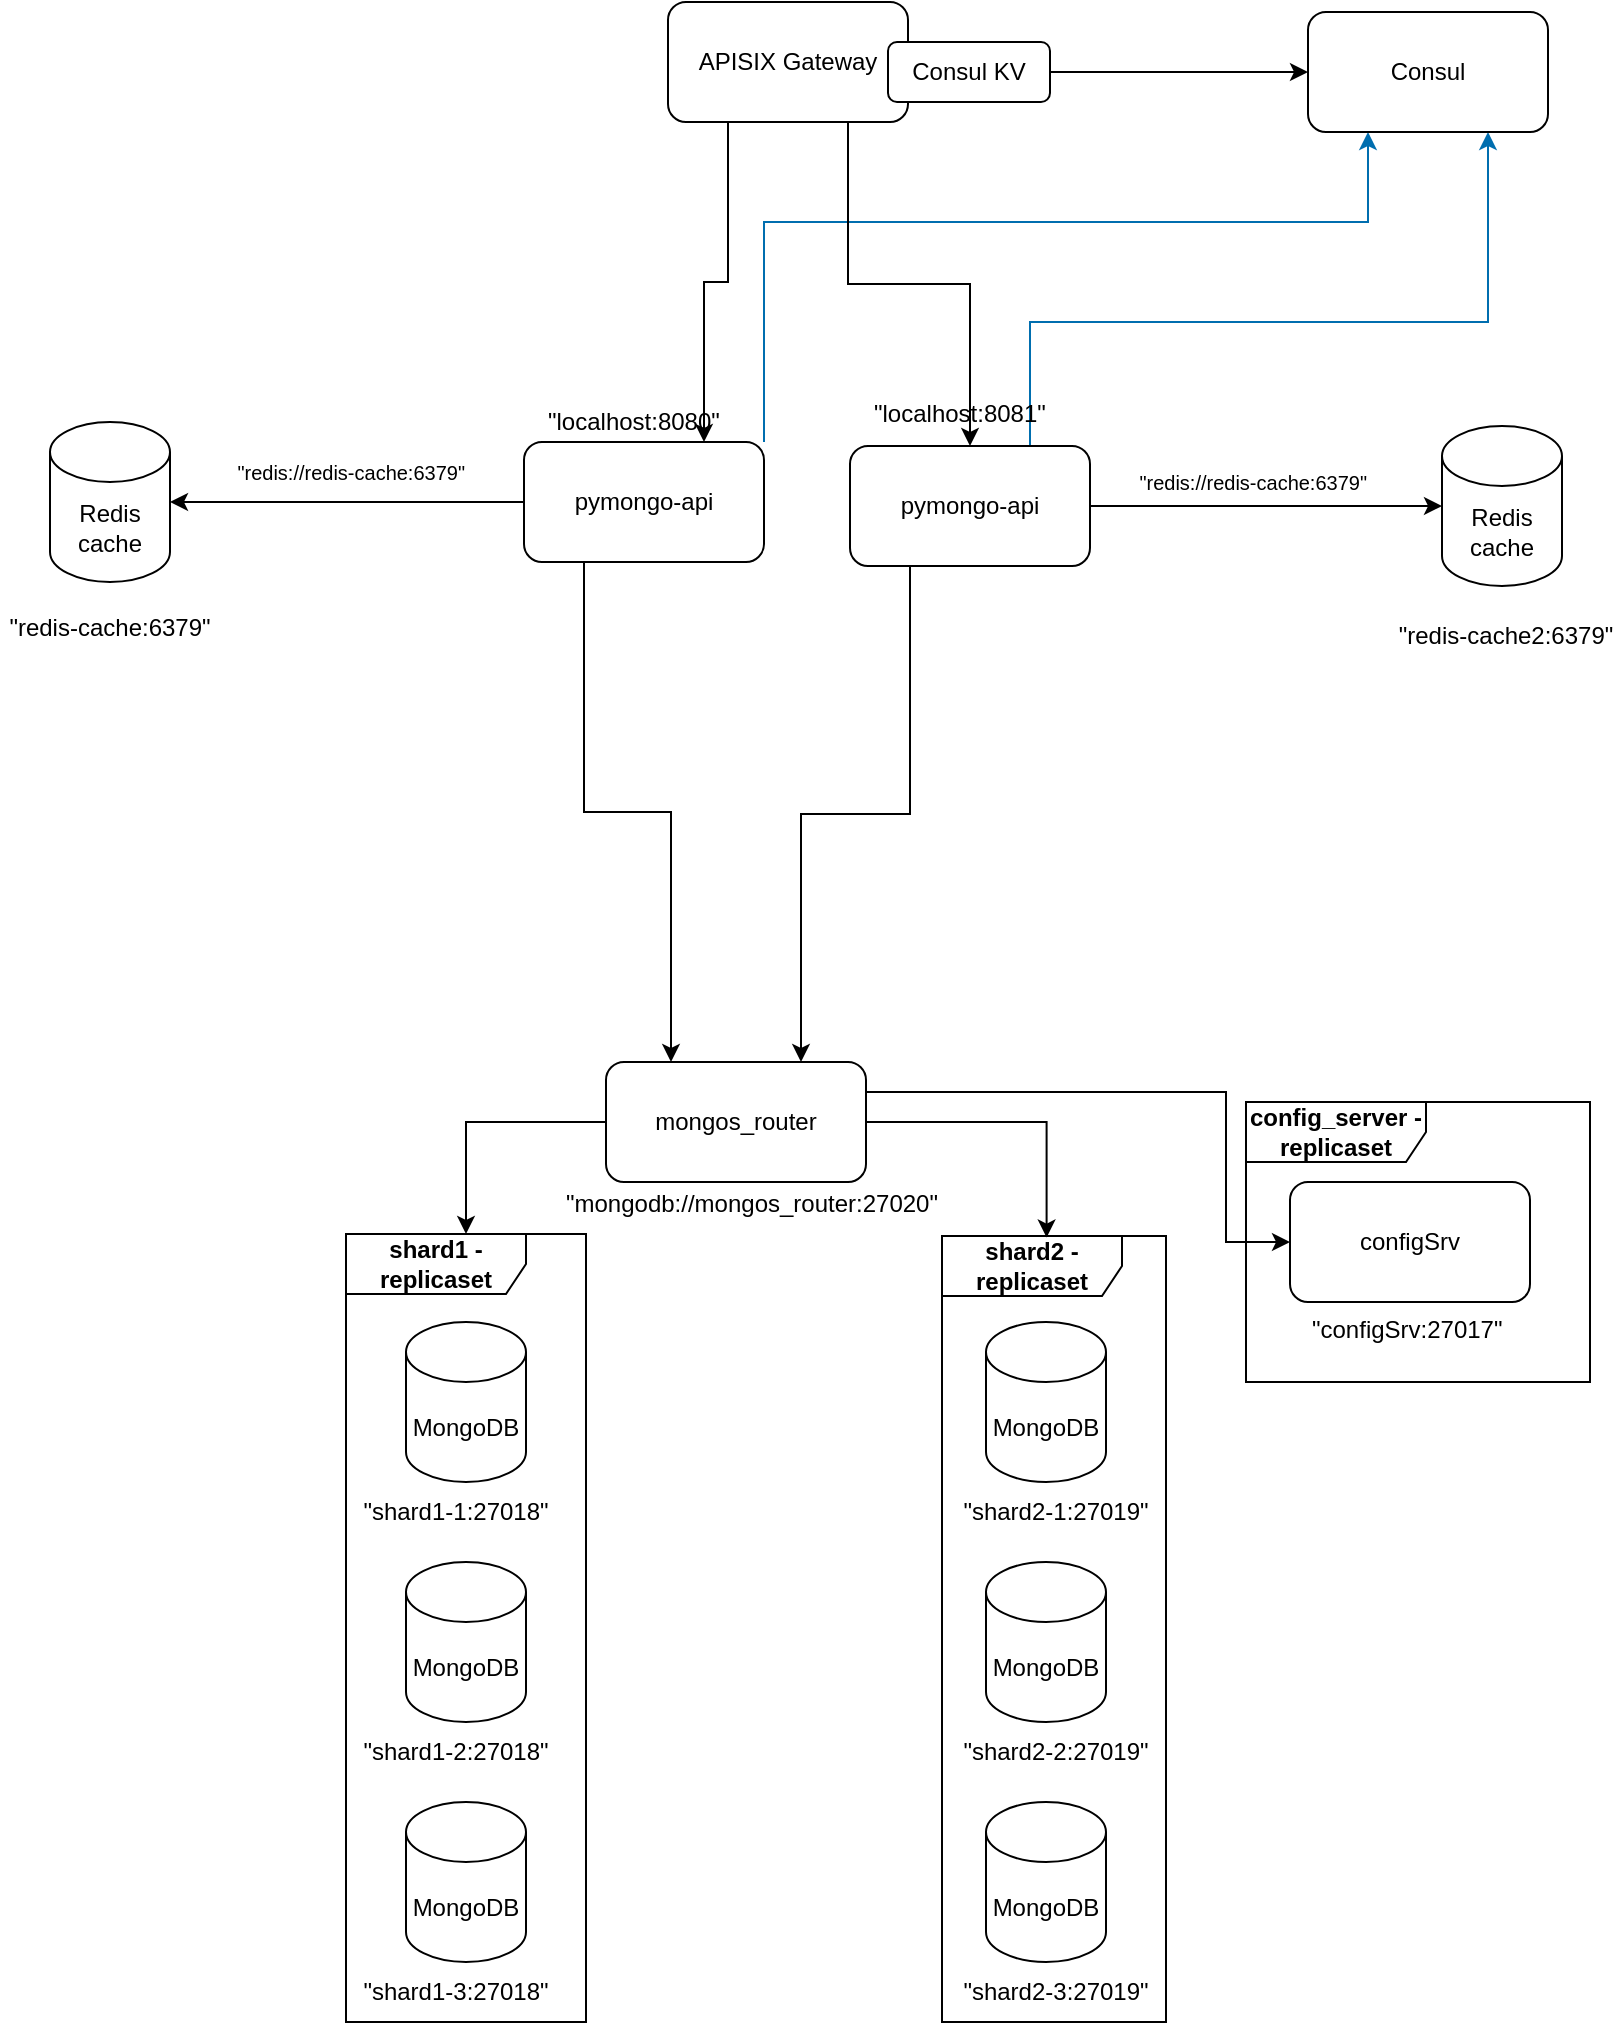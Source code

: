 <mxfile version="28.1.1">
  <diagram name="Page-1" id="-H_mtQnk-PTXWXPvYvuk">
    <mxGraphModel dx="1425" dy="763" grid="1" gridSize="10" guides="1" tooltips="1" connect="1" arrows="1" fold="1" page="1" pageScale="1" pageWidth="1169" pageHeight="827" math="0" shadow="0">
      <root>
        <mxCell id="0" />
        <mxCell id="1" parent="0" />
        <mxCell id="zA23MoTUsTF4_91t8viU-2" value="MongoDB" style="shape=cylinder3;whiteSpace=wrap;html=1;boundedLbl=1;backgroundOutline=1;size=15;" parent="1" vertex="1">
          <mxGeometry x="670" y="810" width="60" height="80" as="geometry" />
        </mxCell>
        <mxCell id="cACMoi28l2Wmj7l94FMR-4" style="edgeStyle=orthogonalEdgeStyle;rounded=0;orthogonalLoop=1;jettySize=auto;html=1;exitX=0;exitY=0.5;exitDx=0;exitDy=0;" parent="1" source="zA23MoTUsTF4_91t8viU-3" target="cACMoi28l2Wmj7l94FMR-2" edge="1">
          <mxGeometry relative="1" as="geometry" />
        </mxCell>
        <mxCell id="LtqUGhJKlzboH5kCWFPF-8" style="edgeStyle=orthogonalEdgeStyle;rounded=0;orthogonalLoop=1;jettySize=auto;html=1;exitX=0.25;exitY=1;exitDx=0;exitDy=0;entryX=0.25;entryY=0;entryDx=0;entryDy=0;" edge="1" parent="1" source="zA23MoTUsTF4_91t8viU-3" target="CQDam7mDFGuMna5P9MvD-4">
          <mxGeometry relative="1" as="geometry" />
        </mxCell>
        <mxCell id="LtqUGhJKlzboH5kCWFPF-17" style="edgeStyle=orthogonalEdgeStyle;rounded=0;orthogonalLoop=1;jettySize=auto;html=1;exitX=1;exitY=0;exitDx=0;exitDy=0;entryX=0.25;entryY=1;entryDx=0;entryDy=0;jumpStyle=arc;fillColor=#1ba1e2;strokeColor=#006EAF;" edge="1" parent="1" source="zA23MoTUsTF4_91t8viU-3" target="LtqUGhJKlzboH5kCWFPF-12">
          <mxGeometry relative="1" as="geometry">
            <Array as="points">
              <mxPoint x="559" y="260" />
              <mxPoint x="861" y="260" />
            </Array>
          </mxGeometry>
        </mxCell>
        <mxCell id="zA23MoTUsTF4_91t8viU-3" value="pymongo-api" style="rounded=1;whiteSpace=wrap;html=1;" parent="1" vertex="1">
          <mxGeometry x="439" y="370" width="120" height="60" as="geometry" />
        </mxCell>
        <mxCell id="CQDam7mDFGuMna5P9MvD-1" value="MongoDB" style="shape=cylinder3;whiteSpace=wrap;html=1;boundedLbl=1;backgroundOutline=1;size=15;" parent="1" vertex="1">
          <mxGeometry x="380" y="810" width="60" height="80" as="geometry" />
        </mxCell>
        <mxCell id="CQDam7mDFGuMna5P9MvD-2" value="&quot;shard1-1:27018&quot;" style="text;html=1;align=center;verticalAlign=middle;whiteSpace=wrap;rounded=0;" parent="1" vertex="1">
          <mxGeometry x="340" y="890" width="130" height="30" as="geometry" />
        </mxCell>
        <mxCell id="CQDam7mDFGuMna5P9MvD-3" value="&quot;shard2-1:27019&quot;" style="text;html=1;align=center;verticalAlign=middle;whiteSpace=wrap;rounded=0;" parent="1" vertex="1">
          <mxGeometry x="640" y="890" width="130" height="30" as="geometry" />
        </mxCell>
        <mxCell id="rrCqz3fQyI4HbJ4ky-nH-3" style="edgeStyle=orthogonalEdgeStyle;rounded=0;orthogonalLoop=1;jettySize=auto;html=1;exitX=1;exitY=0.25;exitDx=0;exitDy=0;entryX=0;entryY=0.5;entryDx=0;entryDy=0;" parent="1" source="CQDam7mDFGuMna5P9MvD-4" target="CQDam7mDFGuMna5P9MvD-8" edge="1">
          <mxGeometry relative="1" as="geometry">
            <Array as="points">
              <mxPoint x="790" y="695" />
              <mxPoint x="790" y="770" />
            </Array>
          </mxGeometry>
        </mxCell>
        <mxCell id="LtKOMRhB9yytWE8H1TOB-1" style="edgeStyle=orthogonalEdgeStyle;rounded=0;orthogonalLoop=1;jettySize=auto;html=1;exitX=0;exitY=0.5;exitDx=0;exitDy=0;" parent="1" source="CQDam7mDFGuMna5P9MvD-4" target="rrCqz3fQyI4HbJ4ky-nH-13" edge="1">
          <mxGeometry relative="1" as="geometry" />
        </mxCell>
        <mxCell id="CQDam7mDFGuMna5P9MvD-4" value="mongos_router" style="rounded=1;whiteSpace=wrap;html=1;" parent="1" vertex="1">
          <mxGeometry x="480" y="680" width="130" height="60" as="geometry" />
        </mxCell>
        <mxCell id="CQDam7mDFGuMna5P9MvD-8" value="configSrv" style="rounded=1;whiteSpace=wrap;html=1;" parent="1" vertex="1">
          <mxGeometry x="822" y="740" width="120" height="60" as="geometry" />
        </mxCell>
        <mxCell id="rrCqz3fQyI4HbJ4ky-nH-2" value="&quot;configSrv:27017&quot;" style="text;whiteSpace=wrap;" parent="1" vertex="1">
          <mxGeometry x="831" y="800" width="102" height="22" as="geometry" />
        </mxCell>
        <mxCell id="rrCqz3fQyI4HbJ4ky-nH-5" value="&quot;mongodb://mongos_router:27020&quot;" style="text;whiteSpace=wrap;" parent="1" vertex="1">
          <mxGeometry x="458" y="737" width="190" height="20" as="geometry" />
        </mxCell>
        <mxCell id="rrCqz3fQyI4HbJ4ky-nH-7" value="&quot;localhost:8080&quot;" style="text;whiteSpace=wrap;" parent="1" vertex="1">
          <mxGeometry x="449" y="346" width="90" height="20" as="geometry" />
        </mxCell>
        <mxCell id="rrCqz3fQyI4HbJ4ky-nH-13" value="&lt;span style=&quot;font-weight: 700;&quot;&gt;shard1 - replicaset&lt;/span&gt;" style="shape=umlFrame;whiteSpace=wrap;html=1;pointerEvents=0;width=90;height=30;" parent="1" vertex="1">
          <mxGeometry x="350" y="766" width="120" height="394" as="geometry" />
        </mxCell>
        <mxCell id="rrCqz3fQyI4HbJ4ky-nH-14" value="&lt;span style=&quot;font-weight: 700;&quot;&gt;shard2 - replicaset&lt;/span&gt;" style="shape=umlFrame;whiteSpace=wrap;html=1;pointerEvents=0;width=90;height=30;" parent="1" vertex="1">
          <mxGeometry x="648" y="767" width="112" height="393" as="geometry" />
        </mxCell>
        <mxCell id="rrCqz3fQyI4HbJ4ky-nH-15" value="&lt;span style=&quot;font-weight: 700;&quot;&gt;config_server - replicaset&lt;/span&gt;" style="shape=umlFrame;whiteSpace=wrap;html=1;pointerEvents=0;width=90;height=30;" parent="1" vertex="1">
          <mxGeometry x="800" y="700" width="172" height="140" as="geometry" />
        </mxCell>
        <mxCell id="LtKOMRhB9yytWE8H1TOB-3" value="MongoDB" style="shape=cylinder3;whiteSpace=wrap;html=1;boundedLbl=1;backgroundOutline=1;size=15;" parent="1" vertex="1">
          <mxGeometry x="380" y="930" width="60" height="80" as="geometry" />
        </mxCell>
        <mxCell id="LtKOMRhB9yytWE8H1TOB-4" value="&quot;shard1-2:27018&quot;" style="text;html=1;align=center;verticalAlign=middle;whiteSpace=wrap;rounded=0;" parent="1" vertex="1">
          <mxGeometry x="340" y="1010" width="130" height="30" as="geometry" />
        </mxCell>
        <mxCell id="LtKOMRhB9yytWE8H1TOB-5" value="MongoDB" style="shape=cylinder3;whiteSpace=wrap;html=1;boundedLbl=1;backgroundOutline=1;size=15;" parent="1" vertex="1">
          <mxGeometry x="380" y="1050" width="60" height="80" as="geometry" />
        </mxCell>
        <mxCell id="LtKOMRhB9yytWE8H1TOB-6" value="&quot;shard1-3:27018&quot;" style="text;html=1;align=center;verticalAlign=middle;whiteSpace=wrap;rounded=0;" parent="1" vertex="1">
          <mxGeometry x="340" y="1130" width="130" height="30" as="geometry" />
        </mxCell>
        <mxCell id="LtKOMRhB9yytWE8H1TOB-7" value="MongoDB" style="shape=cylinder3;whiteSpace=wrap;html=1;boundedLbl=1;backgroundOutline=1;size=15;" parent="1" vertex="1">
          <mxGeometry x="670" y="930" width="60" height="80" as="geometry" />
        </mxCell>
        <mxCell id="LtKOMRhB9yytWE8H1TOB-8" value="&quot;shard2-2:27019&quot;" style="text;html=1;align=center;verticalAlign=middle;whiteSpace=wrap;rounded=0;" parent="1" vertex="1">
          <mxGeometry x="640" y="1010" width="130" height="30" as="geometry" />
        </mxCell>
        <mxCell id="LtKOMRhB9yytWE8H1TOB-9" value="MongoDB" style="shape=cylinder3;whiteSpace=wrap;html=1;boundedLbl=1;backgroundOutline=1;size=15;" parent="1" vertex="1">
          <mxGeometry x="670" y="1050" width="60" height="80" as="geometry" />
        </mxCell>
        <mxCell id="LtKOMRhB9yytWE8H1TOB-10" value="&quot;shard2-3:27019&quot;" style="text;html=1;align=center;verticalAlign=middle;whiteSpace=wrap;rounded=0;" parent="1" vertex="1">
          <mxGeometry x="640" y="1130" width="130" height="30" as="geometry" />
        </mxCell>
        <mxCell id="LtKOMRhB9yytWE8H1TOB-13" style="edgeStyle=orthogonalEdgeStyle;rounded=0;orthogonalLoop=1;jettySize=auto;html=1;exitX=1;exitY=0.5;exitDx=0;exitDy=0;entryX=0.467;entryY=0.002;entryDx=0;entryDy=0;entryPerimeter=0;" parent="1" source="CQDam7mDFGuMna5P9MvD-4" target="rrCqz3fQyI4HbJ4ky-nH-14" edge="1">
          <mxGeometry relative="1" as="geometry" />
        </mxCell>
        <mxCell id="cACMoi28l2Wmj7l94FMR-2" value="Redis cache" style="shape=cylinder3;whiteSpace=wrap;html=1;boundedLbl=1;backgroundOutline=1;size=15;" parent="1" vertex="1">
          <mxGeometry x="202" y="360" width="60" height="80" as="geometry" />
        </mxCell>
        <mxCell id="cACMoi28l2Wmj7l94FMR-3" value="&quot;redis-cache:6379&quot;" style="text;html=1;align=center;verticalAlign=middle;whiteSpace=wrap;rounded=0;" parent="1" vertex="1">
          <mxGeometry x="177" y="445" width="110" height="35" as="geometry" />
        </mxCell>
        <mxCell id="UsaSTBIKxoonPclJMhBH-1" value="&lt;font style=&quot;font-size: 10px;&quot;&gt;&quot;redis://redis-cache:6379&quot;&amp;nbsp;&lt;/font&gt;" style="text;html=1;align=center;verticalAlign=middle;whiteSpace=wrap;rounded=0;" parent="1" vertex="1">
          <mxGeometry x="284" y="370" width="140" height="30" as="geometry" />
        </mxCell>
        <mxCell id="LtqUGhJKlzboH5kCWFPF-9" style="edgeStyle=orthogonalEdgeStyle;rounded=0;orthogonalLoop=1;jettySize=auto;html=1;exitX=0.25;exitY=1;exitDx=0;exitDy=0;entryX=0.75;entryY=0;entryDx=0;entryDy=0;" edge="1" parent="1" source="LtqUGhJKlzboH5kCWFPF-2" target="CQDam7mDFGuMna5P9MvD-4">
          <mxGeometry relative="1" as="geometry" />
        </mxCell>
        <mxCell id="LtqUGhJKlzboH5kCWFPF-18" style="edgeStyle=orthogonalEdgeStyle;rounded=0;orthogonalLoop=1;jettySize=auto;html=1;exitX=0.75;exitY=0;exitDx=0;exitDy=0;entryX=0.75;entryY=1;entryDx=0;entryDy=0;fillColor=#1ba1e2;strokeColor=#006EAF;" edge="1" parent="1" source="LtqUGhJKlzboH5kCWFPF-2" target="LtqUGhJKlzboH5kCWFPF-12">
          <mxGeometry relative="1" as="geometry">
            <Array as="points">
              <mxPoint x="692" y="310" />
              <mxPoint x="921" y="310" />
            </Array>
          </mxGeometry>
        </mxCell>
        <mxCell id="LtqUGhJKlzboH5kCWFPF-2" value="pymongo-api" style="rounded=1;whiteSpace=wrap;html=1;" vertex="1" parent="1">
          <mxGeometry x="602" y="372" width="120" height="60" as="geometry" />
        </mxCell>
        <mxCell id="LtqUGhJKlzboH5kCWFPF-3" value="&quot;localhost:8081&quot;" style="text;whiteSpace=wrap;" vertex="1" parent="1">
          <mxGeometry x="612" y="342" width="90" height="20" as="geometry" />
        </mxCell>
        <mxCell id="LtqUGhJKlzboH5kCWFPF-4" value="Redis cache" style="shape=cylinder3;whiteSpace=wrap;html=1;boundedLbl=1;backgroundOutline=1;size=15;" vertex="1" parent="1">
          <mxGeometry x="898" y="362" width="60" height="80" as="geometry" />
        </mxCell>
        <mxCell id="LtqUGhJKlzboH5kCWFPF-5" value="&quot;redis-cache2:6379&quot;" style="text;html=1;align=center;verticalAlign=middle;whiteSpace=wrap;rounded=0;" vertex="1" parent="1">
          <mxGeometry x="875" y="449" width="110" height="35" as="geometry" />
        </mxCell>
        <mxCell id="LtqUGhJKlzboH5kCWFPF-6" value="&lt;font style=&quot;font-size: 10px;&quot;&gt;&quot;redis://redis-cache:6379&quot;&amp;nbsp;&lt;/font&gt;" style="text;html=1;align=center;verticalAlign=middle;whiteSpace=wrap;rounded=0;" vertex="1" parent="1">
          <mxGeometry x="735" y="375" width="140" height="30" as="geometry" />
        </mxCell>
        <mxCell id="LtqUGhJKlzboH5kCWFPF-7" style="edgeStyle=orthogonalEdgeStyle;rounded=0;orthogonalLoop=1;jettySize=auto;html=1;exitX=1;exitY=0.5;exitDx=0;exitDy=0;entryX=0;entryY=0.5;entryDx=0;entryDy=0;entryPerimeter=0;" edge="1" parent="1" source="LtqUGhJKlzboH5kCWFPF-2" target="LtqUGhJKlzboH5kCWFPF-4">
          <mxGeometry relative="1" as="geometry" />
        </mxCell>
        <mxCell id="LtqUGhJKlzboH5kCWFPF-13" style="edgeStyle=orthogonalEdgeStyle;rounded=0;orthogonalLoop=1;jettySize=auto;html=1;exitX=0.25;exitY=1;exitDx=0;exitDy=0;entryX=0.75;entryY=0;entryDx=0;entryDy=0;" edge="1" parent="1" source="LtqUGhJKlzboH5kCWFPF-10" target="zA23MoTUsTF4_91t8viU-3">
          <mxGeometry relative="1" as="geometry" />
        </mxCell>
        <mxCell id="LtqUGhJKlzboH5kCWFPF-14" style="edgeStyle=orthogonalEdgeStyle;rounded=0;orthogonalLoop=1;jettySize=auto;html=1;exitX=0.75;exitY=1;exitDx=0;exitDy=0;" edge="1" parent="1" source="LtqUGhJKlzboH5kCWFPF-10" target="LtqUGhJKlzboH5kCWFPF-2">
          <mxGeometry relative="1" as="geometry" />
        </mxCell>
        <mxCell id="LtqUGhJKlzboH5kCWFPF-10" value="APISIX Gateway" style="rounded=1;whiteSpace=wrap;html=1;" vertex="1" parent="1">
          <mxGeometry x="511" y="150" width="120" height="60" as="geometry" />
        </mxCell>
        <mxCell id="LtqUGhJKlzboH5kCWFPF-15" style="edgeStyle=orthogonalEdgeStyle;rounded=0;orthogonalLoop=1;jettySize=auto;html=1;" edge="1" parent="1" source="LtqUGhJKlzboH5kCWFPF-11" target="LtqUGhJKlzboH5kCWFPF-12">
          <mxGeometry relative="1" as="geometry" />
        </mxCell>
        <mxCell id="LtqUGhJKlzboH5kCWFPF-11" value="Consul KV" style="rounded=1;whiteSpace=wrap;html=1;" vertex="1" parent="1">
          <mxGeometry x="621" y="170" width="81" height="30" as="geometry" />
        </mxCell>
        <mxCell id="LtqUGhJKlzboH5kCWFPF-12" value="Consul" style="rounded=1;whiteSpace=wrap;html=1;" vertex="1" parent="1">
          <mxGeometry x="831" y="155" width="120" height="60" as="geometry" />
        </mxCell>
      </root>
    </mxGraphModel>
  </diagram>
</mxfile>
